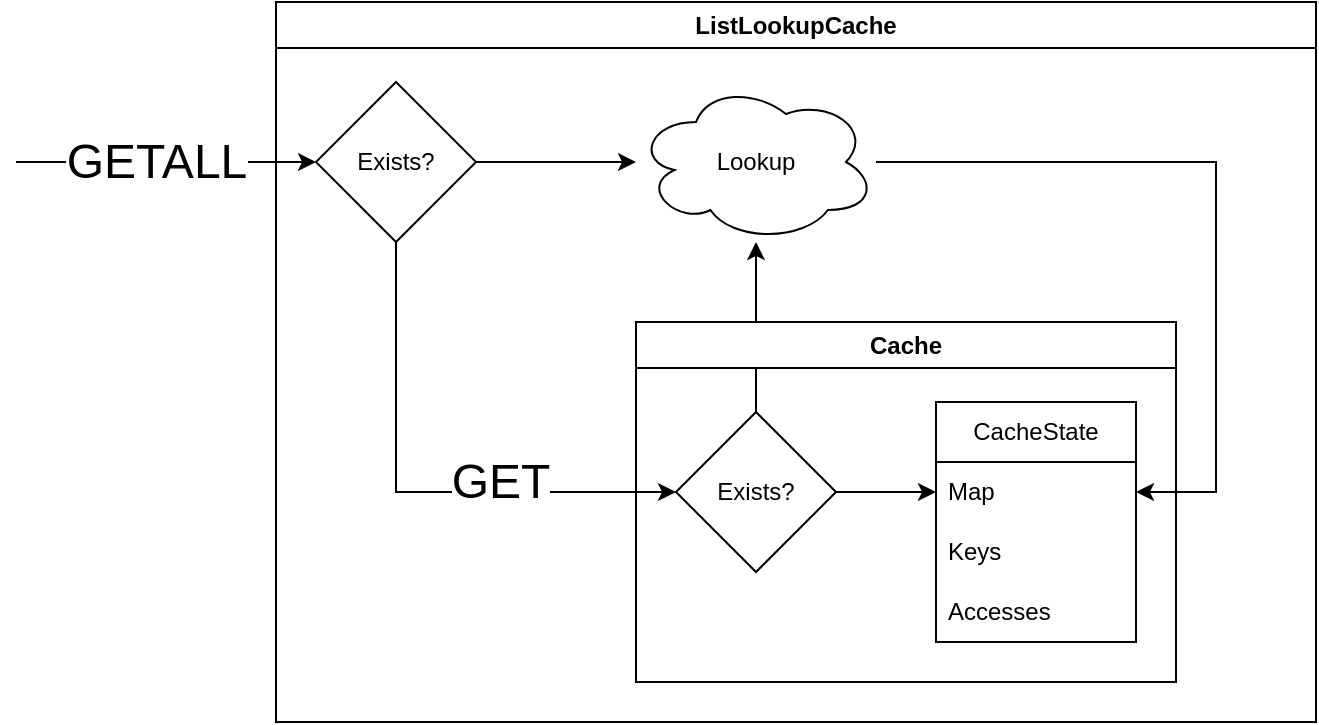 <mxfile version="21.1.2" type="github">
  <diagram id="prtHgNgQTEPvFCAcTncT" name="Page-1">
    <mxGraphModel dx="1367" dy="649" grid="1" gridSize="10" guides="1" tooltips="1" connect="1" arrows="1" fold="1" page="1" pageScale="1" pageWidth="827" pageHeight="1169" math="0" shadow="0">
      <root>
        <mxCell id="0" />
        <mxCell id="1" parent="0" />
        <mxCell id="WvfnBEPjAD18mNaexyHV-9" value="ListLookupCache" style="swimlane;whiteSpace=wrap;html=1;" vertex="1" parent="1">
          <mxGeometry x="220" y="150" width="520" height="360" as="geometry" />
        </mxCell>
        <mxCell id="WvfnBEPjAD18mNaexyHV-28" value="" style="edgeStyle=orthogonalEdgeStyle;rounded=0;orthogonalLoop=1;jettySize=auto;html=1;exitX=0.5;exitY=0;exitDx=0;exitDy=0;" edge="1" parent="WvfnBEPjAD18mNaexyHV-9" source="WvfnBEPjAD18mNaexyHV-33" target="WvfnBEPjAD18mNaexyHV-21">
          <mxGeometry relative="1" as="geometry">
            <Array as="points">
              <mxPoint x="260" y="120" />
            </Array>
          </mxGeometry>
        </mxCell>
        <mxCell id="WvfnBEPjAD18mNaexyHV-15" value="Cache" style="swimlane;whiteSpace=wrap;html=1;" vertex="1" parent="WvfnBEPjAD18mNaexyHV-9">
          <mxGeometry x="180" y="160" width="270" height="180" as="geometry" />
        </mxCell>
        <mxCell id="WvfnBEPjAD18mNaexyHV-16" value="CacheState" style="swimlane;fontStyle=0;childLayout=stackLayout;horizontal=1;startSize=30;horizontalStack=0;resizeParent=1;resizeParentMax=0;resizeLast=0;collapsible=1;marginBottom=0;whiteSpace=wrap;html=1;" vertex="1" parent="WvfnBEPjAD18mNaexyHV-15">
          <mxGeometry x="150" y="40" width="100" height="120" as="geometry" />
        </mxCell>
        <mxCell id="WvfnBEPjAD18mNaexyHV-17" value="Map" style="text;strokeColor=none;fillColor=none;align=left;verticalAlign=middle;spacingLeft=4;spacingRight=4;overflow=hidden;points=[[0,0.5],[1,0.5]];portConstraint=eastwest;rotatable=0;whiteSpace=wrap;html=1;" vertex="1" parent="WvfnBEPjAD18mNaexyHV-16">
          <mxGeometry y="30" width="100" height="30" as="geometry" />
        </mxCell>
        <mxCell id="WvfnBEPjAD18mNaexyHV-18" value="Keys" style="text;strokeColor=none;fillColor=none;align=left;verticalAlign=middle;spacingLeft=4;spacingRight=4;overflow=hidden;points=[[0,0.5],[1,0.5]];portConstraint=eastwest;rotatable=0;whiteSpace=wrap;html=1;" vertex="1" parent="WvfnBEPjAD18mNaexyHV-16">
          <mxGeometry y="60" width="100" height="30" as="geometry" />
        </mxCell>
        <mxCell id="WvfnBEPjAD18mNaexyHV-19" value="Accesses" style="text;strokeColor=none;fillColor=none;align=left;verticalAlign=middle;spacingLeft=4;spacingRight=4;overflow=hidden;points=[[0,0.5],[1,0.5]];portConstraint=eastwest;rotatable=0;whiteSpace=wrap;html=1;" vertex="1" parent="WvfnBEPjAD18mNaexyHV-16">
          <mxGeometry y="90" width="100" height="30" as="geometry" />
        </mxCell>
        <mxCell id="WvfnBEPjAD18mNaexyHV-35" style="edgeStyle=orthogonalEdgeStyle;rounded=0;orthogonalLoop=1;jettySize=auto;html=1;entryX=0;entryY=0.5;entryDx=0;entryDy=0;" edge="1" parent="WvfnBEPjAD18mNaexyHV-15" source="WvfnBEPjAD18mNaexyHV-33" target="WvfnBEPjAD18mNaexyHV-17">
          <mxGeometry relative="1" as="geometry" />
        </mxCell>
        <mxCell id="WvfnBEPjAD18mNaexyHV-33" value="Exists?" style="rhombus;whiteSpace=wrap;html=1;" vertex="1" parent="WvfnBEPjAD18mNaexyHV-15">
          <mxGeometry x="20" y="45" width="80" height="80" as="geometry" />
        </mxCell>
        <mxCell id="WvfnBEPjAD18mNaexyHV-21" value="Lookup" style="ellipse;shape=cloud;whiteSpace=wrap;html=1;" vertex="1" parent="WvfnBEPjAD18mNaexyHV-9">
          <mxGeometry x="180" y="40" width="120" height="80" as="geometry" />
        </mxCell>
        <mxCell id="WvfnBEPjAD18mNaexyHV-25" value="" style="edgeStyle=orthogonalEdgeStyle;rounded=0;orthogonalLoop=1;jettySize=auto;html=1;entryX=1;entryY=0.5;entryDx=0;entryDy=0;" edge="1" parent="WvfnBEPjAD18mNaexyHV-9" source="WvfnBEPjAD18mNaexyHV-21" target="WvfnBEPjAD18mNaexyHV-17">
          <mxGeometry relative="1" as="geometry">
            <mxPoint x="520" y="80" as="targetPoint" />
            <Array as="points">
              <mxPoint x="470" y="80" />
              <mxPoint x="470" y="245" />
            </Array>
          </mxGeometry>
        </mxCell>
        <mxCell id="WvfnBEPjAD18mNaexyHV-31" style="edgeStyle=orthogonalEdgeStyle;rounded=0;orthogonalLoop=1;jettySize=auto;html=1;exitX=0.5;exitY=1;exitDx=0;exitDy=0;entryX=0;entryY=0.5;entryDx=0;entryDy=0;" edge="1" parent="WvfnBEPjAD18mNaexyHV-9" source="WvfnBEPjAD18mNaexyHV-37" target="WvfnBEPjAD18mNaexyHV-33">
          <mxGeometry relative="1" as="geometry">
            <Array as="points">
              <mxPoint x="60" y="245" />
            </Array>
          </mxGeometry>
        </mxCell>
        <mxCell id="WvfnBEPjAD18mNaexyHV-32" value="GET" style="edgeLabel;html=1;align=center;verticalAlign=middle;resizable=0;points=[];fontSize=24;" vertex="1" connectable="0" parent="WvfnBEPjAD18mNaexyHV-31">
          <mxGeometry x="0.467" relative="1" as="geometry">
            <mxPoint x="-18" y="-5" as="offset" />
          </mxGeometry>
        </mxCell>
        <mxCell id="WvfnBEPjAD18mNaexyHV-38" style="edgeStyle=orthogonalEdgeStyle;rounded=0;orthogonalLoop=1;jettySize=auto;html=1;exitX=1;exitY=0.5;exitDx=0;exitDy=0;" edge="1" parent="WvfnBEPjAD18mNaexyHV-9" source="WvfnBEPjAD18mNaexyHV-37" target="WvfnBEPjAD18mNaexyHV-21">
          <mxGeometry relative="1" as="geometry" />
        </mxCell>
        <mxCell id="WvfnBEPjAD18mNaexyHV-37" value="Exists?" style="rhombus;whiteSpace=wrap;html=1;" vertex="1" parent="WvfnBEPjAD18mNaexyHV-9">
          <mxGeometry x="20" y="40" width="80" height="80" as="geometry" />
        </mxCell>
        <mxCell id="WvfnBEPjAD18mNaexyHV-29" value="" style="endArrow=classic;html=1;rounded=0;entryX=0;entryY=0.5;entryDx=0;entryDy=0;" edge="1" parent="1" target="WvfnBEPjAD18mNaexyHV-37">
          <mxGeometry width="50" height="50" relative="1" as="geometry">
            <mxPoint x="90" y="230" as="sourcePoint" />
            <mxPoint x="440" y="290" as="targetPoint" />
          </mxGeometry>
        </mxCell>
        <mxCell id="WvfnBEPjAD18mNaexyHV-30" value="GETALL" style="edgeLabel;html=1;align=center;verticalAlign=middle;resizable=0;points=[];fontSize=24;" vertex="1" connectable="0" parent="WvfnBEPjAD18mNaexyHV-29">
          <mxGeometry x="0.243" y="-3" relative="1" as="geometry">
            <mxPoint x="-23" y="-3" as="offset" />
          </mxGeometry>
        </mxCell>
      </root>
    </mxGraphModel>
  </diagram>
</mxfile>
